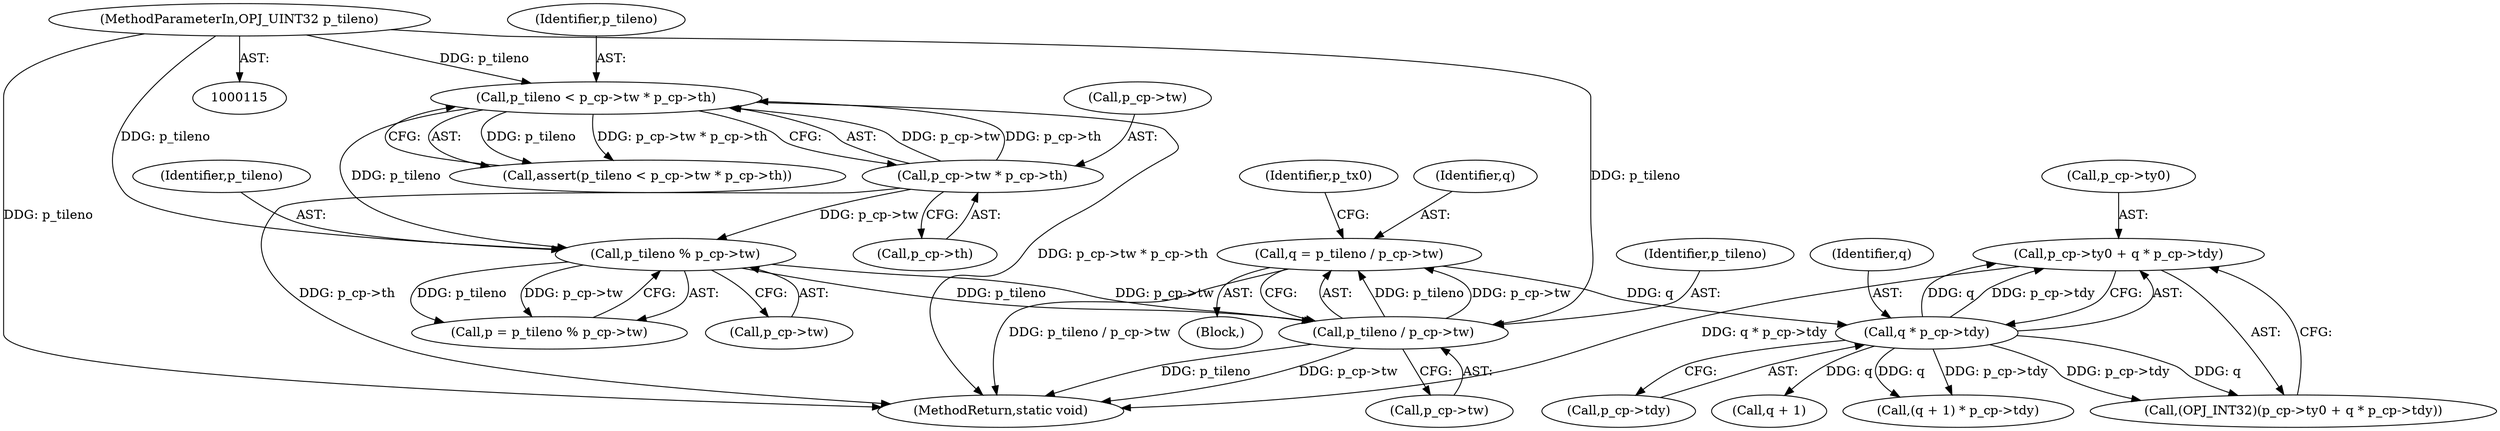 digraph "0_openjpeg_c58df149900df862806d0e892859b41115875845@pointer" {
"1000242" [label="(Call,p_cp->ty0 + q * p_cp->tdy)"];
"1000246" [label="(Call,q * p_cp->tdy)"];
"1000187" [label="(Call,q = p_tileno / p_cp->tw)"];
"1000189" [label="(Call,p_tileno / p_cp->tw)"];
"1000182" [label="(Call,p_tileno % p_cp->tw)"];
"1000153" [label="(Call,p_tileno < p_cp->tw * p_cp->th)"];
"1000118" [label="(MethodParameterIn,OPJ_UINT32 p_tileno)"];
"1000155" [label="(Call,p_cp->tw * p_cp->th)"];
"1000189" [label="(Call,p_tileno / p_cp->tw)"];
"1000184" [label="(Call,p_cp->tw)"];
"1000247" [label="(Identifier,q)"];
"1000182" [label="(Call,p_tileno % p_cp->tw)"];
"1000267" [label="(Call,q + 1)"];
"1000243" [label="(Call,p_cp->ty0)"];
"1000242" [label="(Call,p_cp->ty0 + q * p_cp->tdy)"];
"1000180" [label="(Call,p = p_tileno % p_cp->tw)"];
"1000266" [label="(Call,(q + 1) * p_cp->tdy)"];
"1000196" [label="(Identifier,p_tx0)"];
"1000127" [label="(Block,)"];
"1000240" [label="(Call,(OPJ_INT32)(p_cp->ty0 + q * p_cp->tdy))"];
"1000118" [label="(MethodParameterIn,OPJ_UINT32 p_tileno)"];
"1000191" [label="(Call,p_cp->tw)"];
"1000190" [label="(Identifier,p_tileno)"];
"1000156" [label="(Call,p_cp->tw)"];
"1000187" [label="(Call,q = p_tileno / p_cp->tw)"];
"1000152" [label="(Call,assert(p_tileno < p_cp->tw * p_cp->th))"];
"1000159" [label="(Call,p_cp->th)"];
"1000246" [label="(Call,q * p_cp->tdy)"];
"1000183" [label="(Identifier,p_tileno)"];
"1000574" [label="(MethodReturn,static void)"];
"1000155" [label="(Call,p_cp->tw * p_cp->th)"];
"1000154" [label="(Identifier,p_tileno)"];
"1000248" [label="(Call,p_cp->tdy)"];
"1000153" [label="(Call,p_tileno < p_cp->tw * p_cp->th)"];
"1000188" [label="(Identifier,q)"];
"1000242" -> "1000240"  [label="AST: "];
"1000242" -> "1000246"  [label="CFG: "];
"1000243" -> "1000242"  [label="AST: "];
"1000246" -> "1000242"  [label="AST: "];
"1000240" -> "1000242"  [label="CFG: "];
"1000242" -> "1000574"  [label="DDG: q * p_cp->tdy"];
"1000246" -> "1000242"  [label="DDG: q"];
"1000246" -> "1000242"  [label="DDG: p_cp->tdy"];
"1000246" -> "1000248"  [label="CFG: "];
"1000247" -> "1000246"  [label="AST: "];
"1000248" -> "1000246"  [label="AST: "];
"1000246" -> "1000240"  [label="DDG: q"];
"1000246" -> "1000240"  [label="DDG: p_cp->tdy"];
"1000187" -> "1000246"  [label="DDG: q"];
"1000246" -> "1000266"  [label="DDG: q"];
"1000246" -> "1000266"  [label="DDG: p_cp->tdy"];
"1000246" -> "1000267"  [label="DDG: q"];
"1000187" -> "1000127"  [label="AST: "];
"1000187" -> "1000189"  [label="CFG: "];
"1000188" -> "1000187"  [label="AST: "];
"1000189" -> "1000187"  [label="AST: "];
"1000196" -> "1000187"  [label="CFG: "];
"1000187" -> "1000574"  [label="DDG: p_tileno / p_cp->tw"];
"1000189" -> "1000187"  [label="DDG: p_tileno"];
"1000189" -> "1000187"  [label="DDG: p_cp->tw"];
"1000189" -> "1000191"  [label="CFG: "];
"1000190" -> "1000189"  [label="AST: "];
"1000191" -> "1000189"  [label="AST: "];
"1000189" -> "1000574"  [label="DDG: p_tileno"];
"1000189" -> "1000574"  [label="DDG: p_cp->tw"];
"1000182" -> "1000189"  [label="DDG: p_tileno"];
"1000182" -> "1000189"  [label="DDG: p_cp->tw"];
"1000118" -> "1000189"  [label="DDG: p_tileno"];
"1000182" -> "1000180"  [label="AST: "];
"1000182" -> "1000184"  [label="CFG: "];
"1000183" -> "1000182"  [label="AST: "];
"1000184" -> "1000182"  [label="AST: "];
"1000180" -> "1000182"  [label="CFG: "];
"1000182" -> "1000180"  [label="DDG: p_tileno"];
"1000182" -> "1000180"  [label="DDG: p_cp->tw"];
"1000153" -> "1000182"  [label="DDG: p_tileno"];
"1000118" -> "1000182"  [label="DDG: p_tileno"];
"1000155" -> "1000182"  [label="DDG: p_cp->tw"];
"1000153" -> "1000152"  [label="AST: "];
"1000153" -> "1000155"  [label="CFG: "];
"1000154" -> "1000153"  [label="AST: "];
"1000155" -> "1000153"  [label="AST: "];
"1000152" -> "1000153"  [label="CFG: "];
"1000153" -> "1000574"  [label="DDG: p_cp->tw * p_cp->th"];
"1000153" -> "1000152"  [label="DDG: p_tileno"];
"1000153" -> "1000152"  [label="DDG: p_cp->tw * p_cp->th"];
"1000118" -> "1000153"  [label="DDG: p_tileno"];
"1000155" -> "1000153"  [label="DDG: p_cp->tw"];
"1000155" -> "1000153"  [label="DDG: p_cp->th"];
"1000118" -> "1000115"  [label="AST: "];
"1000118" -> "1000574"  [label="DDG: p_tileno"];
"1000155" -> "1000159"  [label="CFG: "];
"1000156" -> "1000155"  [label="AST: "];
"1000159" -> "1000155"  [label="AST: "];
"1000155" -> "1000574"  [label="DDG: p_cp->th"];
}
